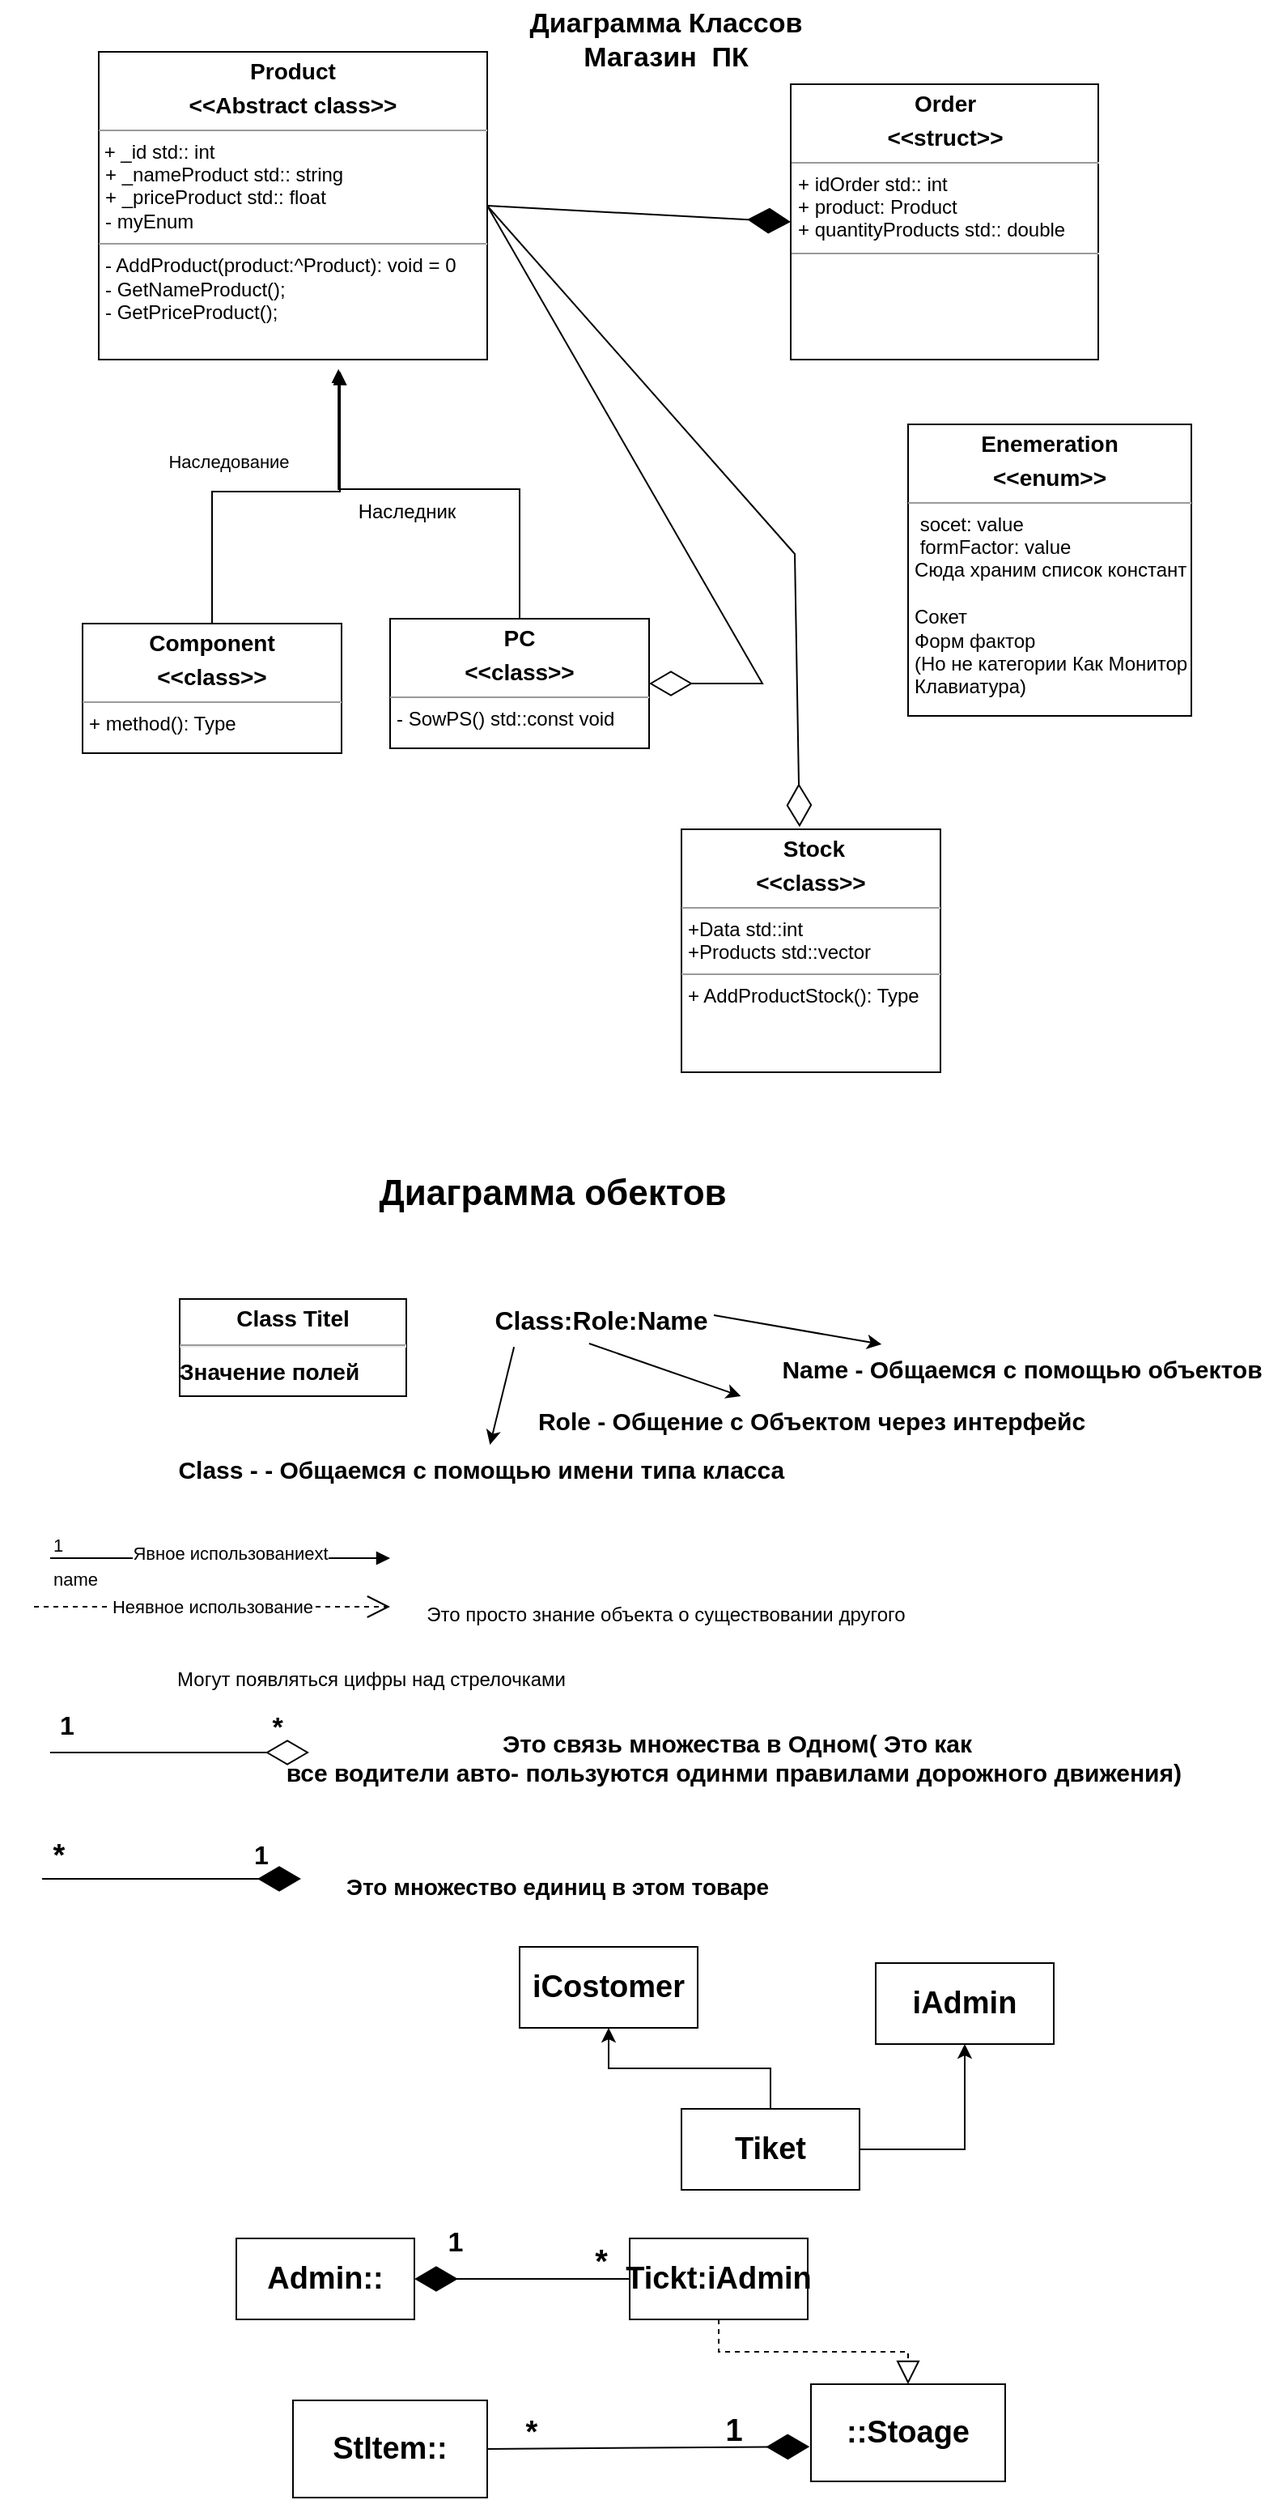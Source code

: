 <mxfile version="21.7.1" type="device">
  <diagram name="Страница — 1" id="P1T9HB8CDueykR4wHN6J">
    <mxGraphModel dx="1663" dy="793" grid="1" gridSize="10" guides="1" tooltips="1" connect="1" arrows="1" fold="1" page="1" pageScale="1" pageWidth="827" pageHeight="1169" math="0" shadow="0">
      <root>
        <mxCell id="0" />
        <mxCell id="1" parent="0" />
        <mxCell id="3CnTR3CvvWGjX3g5gYc0-1" value="Диаграмма Классов&lt;br&gt;Магазин&amp;nbsp; ПК&lt;br&gt;" style="text;html=1;align=center;verticalAlign=middle;resizable=0;points=[];autosize=1;strokeColor=none;fillColor=none;fontStyle=1;fontSize=17;" parent="1" vertex="1">
          <mxGeometry x="275" y="8" width="190" height="50" as="geometry" />
        </mxCell>
        <mxCell id="3CnTR3CvvWGjX3g5gYc0-4" value="&lt;p style=&quot;margin: 4px 0px 0px; text-align: center; font-size: 14px;&quot;&gt;&lt;font style=&quot;font-size: 14px;&quot;&gt;&lt;b&gt;Product&lt;/b&gt;&lt;/font&gt;&lt;/p&gt;&lt;p style=&quot;margin: 4px 0px 0px; text-align: center; font-size: 14px;&quot;&gt;&lt;font style=&quot;font-size: 14px;&quot;&gt;&lt;b&gt;&amp;lt;&amp;lt;Abstract class&amp;gt;&amp;gt;&lt;/b&gt;&lt;/font&gt;&lt;/p&gt;&lt;hr size=&quot;1&quot;&gt;&amp;nbsp;+ _id std:: int&lt;p style=&quot;margin:0px;margin-left:4px;&quot;&gt;&lt;span style=&quot;background-color: initial;&quot;&gt;+ _nameProduct std:: string&lt;/span&gt;&lt;br&gt;&lt;/p&gt;&lt;p style=&quot;margin:0px;margin-left:4px;&quot;&gt;+ _priceProduct std:: float&lt;/p&gt;&lt;p style=&quot;margin:0px;margin-left:4px;&quot;&gt;- myEnum&lt;/p&gt;&lt;hr size=&quot;1&quot;&gt;&lt;p style=&quot;margin:0px;margin-left:4px;&quot;&gt;- AddProduct(product:^Product): void = 0&lt;/p&gt;&lt;p style=&quot;margin:0px;margin-left:4px;&quot;&gt;- GetNameProduct();&lt;/p&gt;&lt;p style=&quot;margin:0px;margin-left:4px;&quot;&gt;- GetPriceProduct();&lt;/p&gt;" style="verticalAlign=top;align=left;overflow=fill;fontSize=12;fontFamily=Helvetica;html=1;whiteSpace=wrap;" parent="1" vertex="1">
          <mxGeometry x="20" y="40" width="240" height="190" as="geometry" />
        </mxCell>
        <mxCell id="3CnTR3CvvWGjX3g5gYc0-5" value="&lt;p style=&quot;margin: 4px 0px 0px; text-align: center; font-size: 14px;&quot;&gt;&lt;b&gt;Order&lt;/b&gt;&lt;/p&gt;&lt;p style=&quot;margin: 4px 0px 0px; text-align: center; font-size: 14px;&quot;&gt;&lt;b&gt;&lt;font style=&quot;font-size: 14px;&quot;&gt;&amp;lt;&amp;lt;struct&amp;gt;&amp;gt;&lt;/font&gt;&lt;/b&gt;&lt;/p&gt;&lt;hr size=&quot;1&quot;&gt;&lt;p style=&quot;margin:0px;margin-left:4px;&quot;&gt;+ idOrder std:: int&lt;/p&gt;&lt;p style=&quot;margin:0px;margin-left:4px;&quot;&gt;+ product: Product&lt;/p&gt;&lt;p style=&quot;margin:0px;margin-left:4px;&quot;&gt;+ quantityProducts std:: double&lt;/p&gt;&lt;hr size=&quot;1&quot;&gt;&lt;p style=&quot;margin:0px;margin-left:4px;&quot;&gt;&lt;/p&gt;" style="verticalAlign=top;align=left;overflow=fill;fontSize=12;fontFamily=Helvetica;html=1;whiteSpace=wrap;" parent="1" vertex="1">
          <mxGeometry x="447.5" y="60" width="190" height="170" as="geometry" />
        </mxCell>
        <mxCell id="3CnTR3CvvWGjX3g5gYc0-6" value="&lt;p style=&quot;margin: 4px 0px 0px; text-align: center; font-size: 14px;&quot;&gt;&lt;b&gt;&amp;nbsp;Stock&lt;/b&gt;&lt;/p&gt;&lt;p style=&quot;margin: 4px 0px 0px; text-align: center; font-size: 14px;&quot;&gt;&lt;b&gt;&amp;lt;&amp;lt;class&amp;gt;&amp;gt;&lt;/b&gt;&lt;/p&gt;&lt;hr size=&quot;1&quot;&gt;&lt;p style=&quot;margin:0px;margin-left:4px;&quot;&gt;&lt;span style=&quot;background-color: initial;&quot;&gt;+Data std::int&lt;/span&gt;&lt;br&gt;&lt;/p&gt;&lt;p style=&quot;margin:0px;margin-left:4px;&quot;&gt;+Products std::vector&lt;br&gt;&lt;/p&gt;&lt;hr size=&quot;1&quot;&gt;&lt;p style=&quot;margin:0px;margin-left:4px;&quot;&gt;+ AddProductStock(): Type&lt;/p&gt;" style="verticalAlign=top;align=left;overflow=fill;fontSize=12;fontFamily=Helvetica;html=1;whiteSpace=wrap;" parent="1" vertex="1">
          <mxGeometry x="380" y="520" width="160" height="150" as="geometry" />
        </mxCell>
        <mxCell id="3CnTR3CvvWGjX3g5gYc0-7" value="&lt;p style=&quot;margin: 4px 0px 0px; text-align: center; font-size: 14px;&quot;&gt;&lt;font style=&quot;font-size: 14px;&quot;&gt;&lt;b&gt;Enemeration&lt;/b&gt;&lt;/font&gt;&lt;/p&gt;&lt;p style=&quot;margin: 4px 0px 0px; text-align: center; font-size: 14px;&quot;&gt;&lt;font style=&quot;font-size: 14px;&quot;&gt;&lt;b&gt;&amp;lt;&amp;lt;enum&amp;gt;&amp;gt;&lt;/b&gt;&lt;/font&gt;&lt;/p&gt;&lt;hr size=&quot;1&quot;&gt;&lt;p style=&quot;border-color: var(--border-color); margin: 0px 0px 0px 4px;&quot;&gt;&amp;nbsp;socet: value&lt;br&gt;&lt;/p&gt;&lt;p style=&quot;border-color: var(--border-color); margin: 0px 0px 0px 4px;&quot;&gt;&amp;nbsp;formFactor: value&lt;/p&gt;&lt;p style=&quot;margin:0px;margin-left:4px;&quot;&gt;Сюда храним список констант&lt;/p&gt;&lt;p style=&quot;margin:0px;margin-left:4px;&quot;&gt;&lt;br&gt;&lt;/p&gt;&lt;p style=&quot;margin:0px;margin-left:4px;&quot;&gt;Сокет&lt;/p&gt;&lt;p style=&quot;margin:0px;margin-left:4px;&quot;&gt;Форм фактор&lt;/p&gt;&lt;p style=&quot;margin:0px;margin-left:4px;&quot;&gt;(Но не категории Как Монитор&lt;/p&gt;&lt;p style=&quot;margin:0px;margin-left:4px;&quot;&gt;Клавиатура)&lt;/p&gt;&lt;p style=&quot;margin:0px;margin-left:4px;&quot;&gt;&lt;br&gt;&lt;/p&gt;&lt;p style=&quot;margin:0px;margin-left:4px;&quot;&gt;&lt;br&gt;&lt;/p&gt;" style="verticalAlign=top;align=left;overflow=fill;fontSize=12;fontFamily=Helvetica;html=1;whiteSpace=wrap;" parent="1" vertex="1">
          <mxGeometry x="520" y="270" width="175" height="180" as="geometry" />
        </mxCell>
        <mxCell id="3CnTR3CvvWGjX3g5gYc0-8" value="" style="endArrow=diamondThin;endFill=1;endSize=24;html=1;rounded=0;exitX=1;exitY=0.5;exitDx=0;exitDy=0;entryX=0;entryY=0.5;entryDx=0;entryDy=0;" parent="1" source="3CnTR3CvvWGjX3g5gYc0-4" target="3CnTR3CvvWGjX3g5gYc0-5" edge="1">
          <mxGeometry width="160" relative="1" as="geometry">
            <mxPoint x="170" y="240" as="sourcePoint" />
            <mxPoint x="330" y="240" as="targetPoint" />
          </mxGeometry>
        </mxCell>
        <mxCell id="3CnTR3CvvWGjX3g5gYc0-9" value="Наследование" style="html=1;verticalAlign=bottom;endArrow=block;elbow=vertical;rounded=0;exitX=0.5;exitY=0;exitDx=0;exitDy=0;endFill=1;strokeWidth=1;entryX=0.621;entryY=1.038;entryDx=0;entryDy=0;entryPerimeter=0;edgeStyle=orthogonalEdgeStyle;" parent="1" source="3CnTR3CvvWGjX3g5gYc0-13" edge="1" target="3CnTR3CvvWGjX3g5gYc0-4">
          <mxGeometry x="-0.226" y="10" width="80" relative="1" as="geometry">
            <mxPoint x="220.0" y="570" as="sourcePoint" />
            <mxPoint x="165" y="300" as="targetPoint" />
            <mxPoint as="offset" />
          </mxGeometry>
        </mxCell>
        <mxCell id="3CnTR3CvvWGjX3g5gYc0-16" style="rounded=0;orthogonalLoop=1;jettySize=auto;html=1;entryX=0.617;entryY=1.031;entryDx=0;entryDy=0;entryPerimeter=0;edgeStyle=orthogonalEdgeStyle;endArrow=block;endFill=1;strokeWidth=1;" parent="1" source="3CnTR3CvvWGjX3g5gYc0-10" target="3CnTR3CvvWGjX3g5gYc0-4" edge="1">
          <mxGeometry relative="1" as="geometry" />
        </mxCell>
        <mxCell id="3CnTR3CvvWGjX3g5gYc0-10" value="&lt;p style=&quot;margin: 4px 0px 0px; text-align: center; font-size: 14px;&quot;&gt;&lt;font style=&quot;font-size: 14px;&quot;&gt;&lt;b&gt;PC&lt;/b&gt;&lt;/font&gt;&lt;/p&gt;&lt;p style=&quot;margin: 4px 0px 0px; text-align: center; font-size: 14px;&quot;&gt;&lt;font style=&quot;font-size: 14px;&quot;&gt;&lt;b&gt;&amp;lt;&amp;lt;class&amp;gt;&amp;gt;&lt;/b&gt;&lt;/font&gt;&lt;/p&gt;&lt;hr size=&quot;1&quot;&gt;&lt;p style=&quot;margin:0px;margin-left:4px;&quot;&gt;&lt;/p&gt;&lt;p style=&quot;margin:0px;margin-left:4px;&quot;&gt;- SowPS() std::const void&amp;nbsp;&lt;/p&gt;&lt;p style=&quot;margin:0px;margin-left:4px;&quot;&gt;&lt;br&gt;&lt;/p&gt;" style="verticalAlign=top;align=left;overflow=fill;fontSize=12;fontFamily=Helvetica;html=1;whiteSpace=wrap;" parent="1" vertex="1">
          <mxGeometry x="200" y="390" width="160" height="80" as="geometry" />
        </mxCell>
        <mxCell id="3CnTR3CvvWGjX3g5gYc0-11" value="" style="endArrow=diamondThin;endFill=0;endSize=24;html=1;rounded=0;entryX=1;entryY=0.5;entryDx=0;entryDy=0;exitX=1;exitY=0.5;exitDx=0;exitDy=0;" parent="1" target="3CnTR3CvvWGjX3g5gYc0-10" edge="1" source="3CnTR3CvvWGjX3g5gYc0-4">
          <mxGeometry width="160" relative="1" as="geometry">
            <mxPoint x="250" y="200" as="sourcePoint" />
            <mxPoint x="360" y="454.5" as="targetPoint" />
            <Array as="points">
              <mxPoint x="430" y="430" />
            </Array>
          </mxGeometry>
        </mxCell>
        <mxCell id="3CnTR3CvvWGjX3g5gYc0-13" value="&lt;p style=&quot;margin: 4px 0px 0px; text-align: center; font-size: 14px;&quot;&gt;&lt;b&gt;Component&lt;/b&gt;&lt;/p&gt;&lt;p style=&quot;margin: 4px 0px 0px; text-align: center; font-size: 14px;&quot;&gt;&lt;font style=&quot;font-size: 14px;&quot;&gt;&lt;b&gt;&amp;lt;&amp;lt;class&amp;gt;&amp;gt;&lt;/b&gt;&lt;/font&gt;&lt;/p&gt;&lt;hr size=&quot;1&quot;&gt;&lt;p style=&quot;margin:0px;margin-left:4px;&quot;&gt;&lt;/p&gt;&lt;p style=&quot;margin:0px;margin-left:4px;&quot;&gt;+ method(): Type&lt;/p&gt;" style="verticalAlign=top;align=left;overflow=fill;fontSize=12;fontFamily=Helvetica;html=1;whiteSpace=wrap;" parent="1" vertex="1">
          <mxGeometry x="10" y="393" width="160" height="80" as="geometry" />
        </mxCell>
        <mxCell id="3CnTR3CvvWGjX3g5gYc0-18" value="Наследник" style="text;html=1;align=center;verticalAlign=top;resizable=0;points=[];autosize=1;strokeColor=none;fillColor=none;horizontal=1;" parent="1" vertex="1">
          <mxGeometry x="170" y="310" width="80" height="30" as="geometry" />
        </mxCell>
        <mxCell id="pJBhITwSVCeN9omPdZ_l-1" value="" style="endArrow=diamondThin;endFill=0;endSize=24;html=1;rounded=0;entryX=0.456;entryY=-0.009;entryDx=0;entryDy=0;entryPerimeter=0;exitX=1;exitY=0.5;exitDx=0;exitDy=0;" edge="1" parent="1" source="3CnTR3CvvWGjX3g5gYc0-4" target="3CnTR3CvvWGjX3g5gYc0-6">
          <mxGeometry width="160" relative="1" as="geometry">
            <mxPoint x="250" y="190" as="sourcePoint" />
            <mxPoint x="450" y="500" as="targetPoint" />
            <Array as="points">
              <mxPoint x="450" y="350" />
            </Array>
          </mxGeometry>
        </mxCell>
        <mxCell id="pJBhITwSVCeN9omPdZ_l-8" value="&lt;font style=&quot;font-size: 22px;&quot;&gt;Диаграмма обектов&lt;/font&gt;" style="text;html=1;align=center;verticalAlign=middle;resizable=0;points=[];autosize=1;strokeColor=none;fillColor=none;fontStyle=1;fontSize=18;" vertex="1" parent="1">
          <mxGeometry x="180" y="725" width="240" height="40" as="geometry" />
        </mxCell>
        <mxCell id="pJBhITwSVCeN9omPdZ_l-9" value="&lt;p style=&quot;margin: 4px 0px 0px; text-align: center; font-size: 14px;&quot;&gt;&lt;span style=&quot;font-size: 14px;&quot;&gt;Class Titel&lt;/span&gt;&lt;/p&gt;&lt;hr style=&quot;font-size: 14px;&quot;&gt;&lt;div style=&quot;height: 2px; font-size: 14px;&quot;&gt;Значение полей&lt;/div&gt;" style="verticalAlign=top;align=left;overflow=fill;fontSize=14;fontFamily=Helvetica;html=1;whiteSpace=wrap;fontStyle=1" vertex="1" parent="1">
          <mxGeometry x="70" y="810" width="140" height="60" as="geometry" />
        </mxCell>
        <mxCell id="pJBhITwSVCeN9omPdZ_l-15" value="" style="rounded=0;orthogonalLoop=1;jettySize=auto;html=1;exitX=0.456;exitY=0.984;exitDx=0;exitDy=0;exitPerimeter=0;" edge="1" parent="1" source="pJBhITwSVCeN9omPdZ_l-10" target="pJBhITwSVCeN9omPdZ_l-14">
          <mxGeometry relative="1" as="geometry" />
        </mxCell>
        <mxCell id="pJBhITwSVCeN9omPdZ_l-10" value="Class:Role:Name" style="text;html=1;align=center;verticalAlign=middle;resizable=0;points=[];autosize=1;strokeColor=none;fillColor=none;fontStyle=1;fontSize=16;" vertex="1" parent="1">
          <mxGeometry x="250" y="808" width="160" height="30" as="geometry" />
        </mxCell>
        <mxCell id="pJBhITwSVCeN9omPdZ_l-12" value="Class - - Общаемся с помощью имени типа класса&amp;nbsp;" style="text;html=1;align=center;verticalAlign=middle;resizable=0;points=[];autosize=1;strokeColor=none;fillColor=none;fontStyle=1;fontSize=15;" vertex="1" parent="1">
          <mxGeometry x="58" y="900" width="400" height="30" as="geometry" />
        </mxCell>
        <mxCell id="pJBhITwSVCeN9omPdZ_l-13" value="" style="edgeStyle=none;orthogonalLoop=1;jettySize=auto;html=1;rounded=0;exitX=0.166;exitY=1.054;exitDx=0;exitDy=0;exitPerimeter=0;" edge="1" parent="1" source="pJBhITwSVCeN9omPdZ_l-10" target="pJBhITwSVCeN9omPdZ_l-12">
          <mxGeometry width="100" relative="1" as="geometry">
            <mxPoint x="210" y="850" as="sourcePoint" />
            <mxPoint x="310" y="850" as="targetPoint" />
            <Array as="points" />
          </mxGeometry>
        </mxCell>
        <mxCell id="pJBhITwSVCeN9omPdZ_l-14" value="Role - Общение с Объектом через интерфейс" style="text;html=1;align=center;verticalAlign=middle;resizable=0;points=[];autosize=1;strokeColor=none;fillColor=none;fontStyle=1;fontSize=15;" vertex="1" parent="1">
          <mxGeometry x="280" y="870" width="360" height="30" as="geometry" />
        </mxCell>
        <mxCell id="pJBhITwSVCeN9omPdZ_l-16" value="Name - Общаемся с помощью объектов" style="text;html=1;align=center;verticalAlign=middle;resizable=0;points=[];autosize=1;strokeColor=none;fillColor=none;fontStyle=1;fontSize=15;" vertex="1" parent="1">
          <mxGeometry x="430" y="838" width="320" height="30" as="geometry" />
        </mxCell>
        <mxCell id="pJBhITwSVCeN9omPdZ_l-17" value="" style="edgeStyle=none;orthogonalLoop=1;jettySize=auto;html=1;rounded=0;" edge="1" parent="1" target="pJBhITwSVCeN9omPdZ_l-16">
          <mxGeometry width="100" relative="1" as="geometry">
            <mxPoint x="400" y="820" as="sourcePoint" />
            <mxPoint x="500" y="820" as="targetPoint" />
            <Array as="points" />
          </mxGeometry>
        </mxCell>
        <mxCell id="pJBhITwSVCeN9omPdZ_l-18" value="Неявное использование" style="endArrow=open;endSize=12;dashed=1;html=1;rounded=0;" edge="1" parent="1">
          <mxGeometry width="160" relative="1" as="geometry">
            <mxPoint x="-20" y="1000" as="sourcePoint" />
            <mxPoint x="200" y="1000" as="targetPoint" />
          </mxGeometry>
        </mxCell>
        <mxCell id="pJBhITwSVCeN9omPdZ_l-19" value="name" style="endArrow=block;endFill=1;html=1;edgeStyle=orthogonalEdgeStyle;align=left;verticalAlign=top;rounded=0;" edge="1" parent="1">
          <mxGeometry x="-1" relative="1" as="geometry">
            <mxPoint x="-10" y="970" as="sourcePoint" />
            <mxPoint x="200" y="970" as="targetPoint" />
          </mxGeometry>
        </mxCell>
        <mxCell id="pJBhITwSVCeN9omPdZ_l-20" value="1" style="edgeLabel;resizable=0;html=1;align=left;verticalAlign=bottom;" connectable="0" vertex="1" parent="pJBhITwSVCeN9omPdZ_l-19">
          <mxGeometry x="-1" relative="1" as="geometry" />
        </mxCell>
        <mxCell id="pJBhITwSVCeN9omPdZ_l-22" value="Явное использованиеxt" style="edgeLabel;html=1;align=center;verticalAlign=middle;resizable=0;points=[];" vertex="1" connectable="0" parent="pJBhITwSVCeN9omPdZ_l-19">
          <mxGeometry x="0.245" y="3" relative="1" as="geometry">
            <mxPoint x="-20" as="offset" />
          </mxGeometry>
        </mxCell>
        <mxCell id="pJBhITwSVCeN9omPdZ_l-21" value="Это просто знание объекта о существовании другого" style="text;html=1;align=center;verticalAlign=middle;resizable=0;points=[];autosize=1;strokeColor=none;fillColor=none;" vertex="1" parent="1">
          <mxGeometry x="210" y="990" width="320" height="30" as="geometry" />
        </mxCell>
        <mxCell id="pJBhITwSVCeN9omPdZ_l-23" value="Могут появляться цифры над стрелочками" style="text;html=1;align=center;verticalAlign=middle;resizable=0;points=[];autosize=1;strokeColor=none;fillColor=none;" vertex="1" parent="1">
          <mxGeometry x="58" y="1030" width="260" height="30" as="geometry" />
        </mxCell>
        <mxCell id="pJBhITwSVCeN9omPdZ_l-24" value="" style="endArrow=diamondThin;endFill=0;endSize=24;html=1;rounded=0;" edge="1" parent="1">
          <mxGeometry width="160" relative="1" as="geometry">
            <mxPoint x="-10" y="1090" as="sourcePoint" />
            <mxPoint x="150" y="1090" as="targetPoint" />
          </mxGeometry>
        </mxCell>
        <mxCell id="pJBhITwSVCeN9omPdZ_l-25" value="1" style="text;html=1;align=center;verticalAlign=middle;resizable=0;points=[];autosize=1;strokeColor=none;fillColor=none;fontStyle=1;fontSize=16;" vertex="1" parent="1">
          <mxGeometry x="-15" y="1058" width="30" height="30" as="geometry" />
        </mxCell>
        <mxCell id="pJBhITwSVCeN9omPdZ_l-26" value="*" style="text;html=1;align=center;verticalAlign=middle;resizable=0;points=[];autosize=1;strokeColor=none;fillColor=none;fontStyle=1;fontSize=17;" vertex="1" parent="1">
          <mxGeometry x="115" y="1060" width="30" height="30" as="geometry" />
        </mxCell>
        <mxCell id="pJBhITwSVCeN9omPdZ_l-27" value="" style="endArrow=diamondThin;endFill=1;endSize=24;html=1;rounded=0;" edge="1" parent="1">
          <mxGeometry width="160" relative="1" as="geometry">
            <mxPoint x="-15" y="1168" as="sourcePoint" />
            <mxPoint x="145" y="1168" as="targetPoint" />
          </mxGeometry>
        </mxCell>
        <mxCell id="pJBhITwSVCeN9omPdZ_l-28" value="*" style="text;html=1;align=center;verticalAlign=middle;resizable=0;points=[];autosize=1;strokeColor=none;fillColor=none;fontStyle=1;fontSize=19;" vertex="1" parent="1">
          <mxGeometry x="-20" y="1134" width="30" height="40" as="geometry" />
        </mxCell>
        <mxCell id="pJBhITwSVCeN9omPdZ_l-29" value="1" style="text;html=1;align=center;verticalAlign=middle;resizable=0;points=[];autosize=1;strokeColor=none;fillColor=none;fontStyle=1;fontSize=16;" vertex="1" parent="1">
          <mxGeometry x="105" y="1138" width="30" height="30" as="geometry" />
        </mxCell>
        <mxCell id="pJBhITwSVCeN9omPdZ_l-30" value="Это связь множества в Одном( Это как&lt;br style=&quot;font-size: 15px;&quot;&gt;все водители авто- пользуются одинми правилами дорожного движения)&amp;nbsp;" style="text;html=1;align=center;verticalAlign=middle;resizable=0;points=[];autosize=1;strokeColor=none;fillColor=none;fontStyle=1;fontSize=15;" vertex="1" parent="1">
          <mxGeometry x="124" y="1068" width="580" height="50" as="geometry" />
        </mxCell>
        <mxCell id="pJBhITwSVCeN9omPdZ_l-31" value="Это множество единиц в этом товаре&amp;nbsp;" style="text;html=1;align=center;verticalAlign=middle;resizable=0;points=[];autosize=1;strokeColor=none;fillColor=none;fontStyle=1;fontSize=14;" vertex="1" parent="1">
          <mxGeometry x="160" y="1158" width="290" height="30" as="geometry" />
        </mxCell>
        <mxCell id="pJBhITwSVCeN9omPdZ_l-32" value="StItem::" style="whiteSpace=wrap;html=1;fontStyle=1;fontSize=19;" vertex="1" parent="1">
          <mxGeometry x="140" y="1490" width="120" height="60" as="geometry" />
        </mxCell>
        <mxCell id="pJBhITwSVCeN9omPdZ_l-33" value="::Stoage" style="whiteSpace=wrap;html=1;fontStyle=1;fontSize=19;" vertex="1" parent="1">
          <mxGeometry x="460" y="1480" width="120" height="60" as="geometry" />
        </mxCell>
        <mxCell id="pJBhITwSVCeN9omPdZ_l-34" value="" style="endArrow=diamondThin;endFill=1;endSize=24;html=1;rounded=0;exitX=1;exitY=0.5;exitDx=0;exitDy=0;entryX=-0.007;entryY=0.643;entryDx=0;entryDy=0;entryPerimeter=0;fontStyle=1;fontSize=19;" edge="1" parent="1" source="pJBhITwSVCeN9omPdZ_l-32" target="pJBhITwSVCeN9omPdZ_l-33">
          <mxGeometry width="160" relative="1" as="geometry">
            <mxPoint x="276.5" y="1524" as="sourcePoint" />
            <mxPoint x="450" y="1520" as="targetPoint" />
          </mxGeometry>
        </mxCell>
        <mxCell id="pJBhITwSVCeN9omPdZ_l-35" value="*" style="text;html=1;align=center;verticalAlign=middle;resizable=0;points=[];autosize=1;strokeColor=none;fillColor=none;fontStyle=1;fontSize=19;" vertex="1" parent="1">
          <mxGeometry x="271.5" y="1490" width="30" height="40" as="geometry" />
        </mxCell>
        <mxCell id="pJBhITwSVCeN9omPdZ_l-36" value="1" style="text;html=1;align=center;verticalAlign=middle;resizable=0;points=[];autosize=1;strokeColor=none;fillColor=none;fontStyle=1;fontSize=19;" vertex="1" parent="1">
          <mxGeometry x="396.5" y="1489" width="30" height="40" as="geometry" />
        </mxCell>
        <mxCell id="pJBhITwSVCeN9omPdZ_l-37" value="iCostomer" style="html=1;whiteSpace=wrap;fontStyle=1;fontSize=19;" vertex="1" parent="1">
          <mxGeometry x="280" y="1210" width="110" height="50" as="geometry" />
        </mxCell>
        <mxCell id="pJBhITwSVCeN9omPdZ_l-38" value="iAdmin" style="html=1;whiteSpace=wrap;fontStyle=1;fontSize=19;" vertex="1" parent="1">
          <mxGeometry x="500" y="1220" width="110" height="50" as="geometry" />
        </mxCell>
        <mxCell id="pJBhITwSVCeN9omPdZ_l-47" style="edgeStyle=orthogonalEdgeStyle;rounded=0;orthogonalLoop=1;jettySize=auto;html=1;entryX=0.5;entryY=1;entryDx=0;entryDy=0;" edge="1" parent="1" source="pJBhITwSVCeN9omPdZ_l-39" target="pJBhITwSVCeN9omPdZ_l-37">
          <mxGeometry relative="1" as="geometry" />
        </mxCell>
        <mxCell id="pJBhITwSVCeN9omPdZ_l-48" style="edgeStyle=orthogonalEdgeStyle;rounded=0;orthogonalLoop=1;jettySize=auto;html=1;entryX=0.5;entryY=1;entryDx=0;entryDy=0;" edge="1" parent="1" source="pJBhITwSVCeN9omPdZ_l-39" target="pJBhITwSVCeN9omPdZ_l-38">
          <mxGeometry relative="1" as="geometry" />
        </mxCell>
        <mxCell id="pJBhITwSVCeN9omPdZ_l-39" value="Tiket" style="html=1;whiteSpace=wrap;fontStyle=1;fontSize=19;" vertex="1" parent="1">
          <mxGeometry x="380" y="1310" width="110" height="50" as="geometry" />
        </mxCell>
        <mxCell id="pJBhITwSVCeN9omPdZ_l-40" value="Admin::" style="html=1;whiteSpace=wrap;fontStyle=1;fontSize=19;" vertex="1" parent="1">
          <mxGeometry x="105" y="1390" width="110" height="50" as="geometry" />
        </mxCell>
        <mxCell id="pJBhITwSVCeN9omPdZ_l-41" value="Tickt:iAdmin" style="html=1;whiteSpace=wrap;fontStyle=1;fontSize=19;" vertex="1" parent="1">
          <mxGeometry x="348" y="1390" width="110" height="50" as="geometry" />
        </mxCell>
        <mxCell id="pJBhITwSVCeN9omPdZ_l-42" value="" style="endArrow=diamondThin;endFill=1;endSize=24;html=1;rounded=0;exitX=0;exitY=0.5;exitDx=0;exitDy=0;entryX=1;entryY=0.5;entryDx=0;entryDy=0;" edge="1" parent="1" source="pJBhITwSVCeN9omPdZ_l-41" target="pJBhITwSVCeN9omPdZ_l-40">
          <mxGeometry width="160" relative="1" as="geometry">
            <mxPoint x="260" y="1230" as="sourcePoint" />
            <mxPoint x="220" y="1420" as="targetPoint" />
          </mxGeometry>
        </mxCell>
        <mxCell id="pJBhITwSVCeN9omPdZ_l-44" value="" style="endArrow=block;dashed=1;endFill=0;endSize=12;html=1;rounded=0;entryX=0.5;entryY=0;entryDx=0;entryDy=0;exitX=0.5;exitY=1;exitDx=0;exitDy=0;edgeStyle=orthogonalEdgeStyle;" edge="1" parent="1" source="pJBhITwSVCeN9omPdZ_l-41" target="pJBhITwSVCeN9omPdZ_l-33">
          <mxGeometry width="160" relative="1" as="geometry">
            <mxPoint x="260" y="1230" as="sourcePoint" />
            <mxPoint x="420" y="1230" as="targetPoint" />
          </mxGeometry>
        </mxCell>
        <mxCell id="pJBhITwSVCeN9omPdZ_l-49" value="1" style="text;html=1;align=center;verticalAlign=middle;resizable=0;points=[];autosize=1;strokeColor=none;fillColor=none;fontStyle=1;fontSize=17;" vertex="1" parent="1">
          <mxGeometry x="225" y="1378" width="30" height="30" as="geometry" />
        </mxCell>
        <mxCell id="pJBhITwSVCeN9omPdZ_l-50" value="*" style="text;html=1;align=center;verticalAlign=middle;resizable=0;points=[];autosize=1;strokeColor=none;fillColor=none;fontStyle=1;fontSize=20;" vertex="1" parent="1">
          <mxGeometry x="315" y="1383" width="30" height="40" as="geometry" />
        </mxCell>
      </root>
    </mxGraphModel>
  </diagram>
</mxfile>
